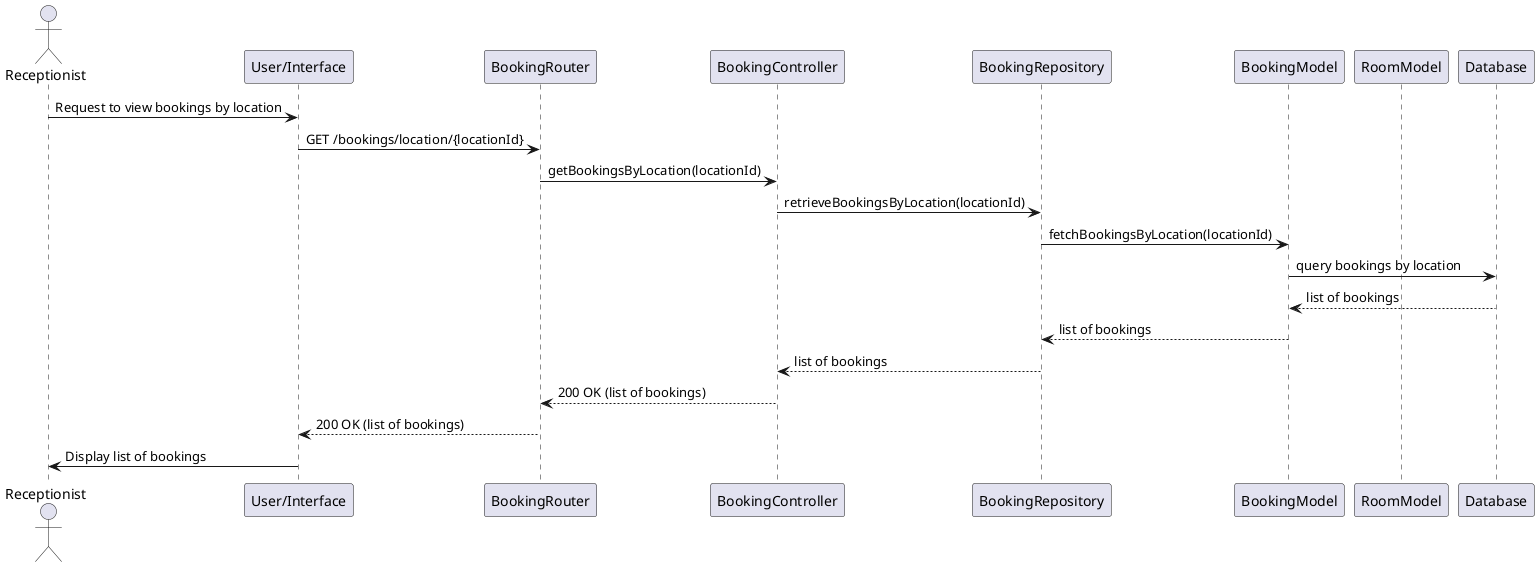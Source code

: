 @startuml
actor Receptionist
participant "User/Interface" as UI
participant "BookingRouter" as Router
participant "BookingController" as Controller
participant "BookingRepository" as Repository
participant "BookingModel" as BookingModel
participant "RoomModel" as RoomModel
participant "Database" as DB

Receptionist -> UI: Request to view bookings by location
UI -> Router: GET /bookings/location/{locationId}
Router -> Controller: getBookingsByLocation(locationId)
Controller -> Repository: retrieveBookingsByLocation(locationId)

Repository -> BookingModel: fetchBookingsByLocation(locationId)
BookingModel -> DB: query bookings by location
DB --> BookingModel: list of bookings
BookingModel --> Repository: list of bookings
Repository --> Controller: list of bookings
Controller --> Router: 200 OK (list of bookings)
Router --> UI: 200 OK (list of bookings)
UI -> Receptionist: Display list of bookings
@enduml
